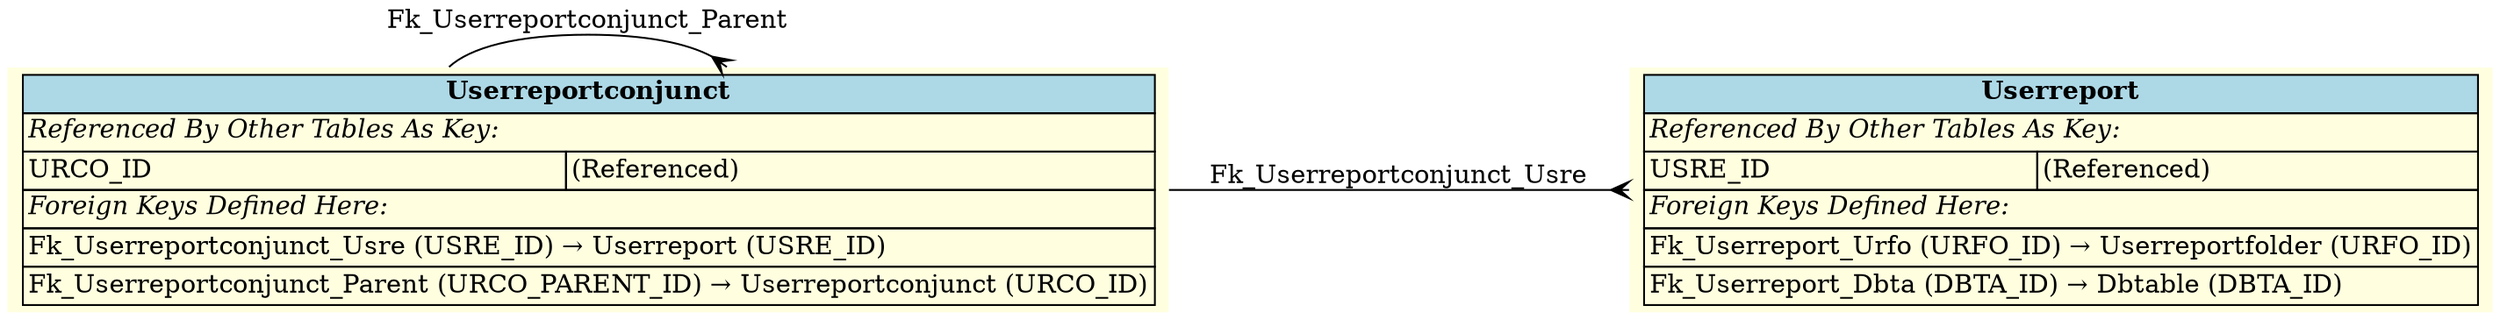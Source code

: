 digraph ERD {
  rankdir=LR;
  node [shape=plaintext, style=filled, fillcolor=lightyellow];
  edge [arrowhead=crow, arrowtail=none, dir=both, labelfontsize=10];

  "Userreportconjunct" [
    label=<
    <TABLE BORDER="0" CELLBORDER="1" CELLSPACING="0" BGCOLOR="lightyellow">
      <TR><TD COLSPAN="2" BGCOLOR="lightblue"><B>Userreportconjunct</B></TD></TR>
      <TR><TD COLSPAN="2" ALIGN="LEFT"><I>Referenced By Other Tables As Key:</I></TD></TR>
      <TR><TD ALIGN="LEFT">URCO_ID</TD><TD ALIGN="LEFT">(Referenced)</TD></TR>
      <TR><TD COLSPAN="2" ALIGN="LEFT"><I>Foreign Keys Defined Here:</I></TD></TR>
      <TR><TD ALIGN="LEFT" COLSPAN="2">Fk_Userreportconjunct_Usre (USRE_ID) &rarr; Userreport (USRE_ID)</TD></TR>
      <TR><TD ALIGN="LEFT" COLSPAN="2">Fk_Userreportconjunct_Parent (URCO_PARENT_ID) &rarr; Userreportconjunct (URCO_ID)</TD></TR>
    </TABLE>
    >
  ];

  "Userreport" [
    label=<
    <TABLE BORDER="0" CELLBORDER="1" CELLSPACING="0" BGCOLOR="lightyellow">
      <TR><TD COLSPAN="2" BGCOLOR="lightblue"><B>Userreport</B></TD></TR>
      <TR><TD COLSPAN="2" ALIGN="LEFT"><I>Referenced By Other Tables As Key:</I></TD></TR>
      <TR><TD ALIGN="LEFT">USRE_ID</TD><TD ALIGN="LEFT">(Referenced)</TD></TR>
      <TR><TD COLSPAN="2" ALIGN="LEFT"><I>Foreign Keys Defined Here:</I></TD></TR>
      <TR><TD ALIGN="LEFT" COLSPAN="2">Fk_Userreport_Urfo (URFO_ID) &rarr; Userreportfolder (URFO_ID)</TD></TR>
      <TR><TD ALIGN="LEFT" COLSPAN="2">Fk_Userreport_Dbta (DBTA_ID) &rarr; Dbtable (DBTA_ID)</TD></TR>
    </TABLE>
    >
  ];

  "Userreportconjunct" -> "Userreport" [label=" Fk_Userreportconjunct_Usre "];
  "Userreportconjunct" -> "Userreportconjunct" [label=" Fk_Userreportconjunct_Parent "];
}
